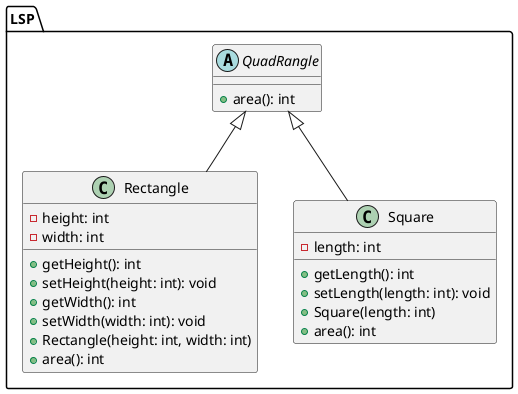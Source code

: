 @startuml
package LSP {
abstract class QuadRangle {
  + area(): int
}

class Rectangle {
  - height: int
  - width: int
  + getHeight(): int
  + setHeight(height: int): void
  + getWidth(): int
  + setWidth(width: int): void
  + Rectangle(height: int, width: int)
  + area(): int
}

class Square {
  - length: int
  + getLength(): int
  + setLength(length: int): void
  + Square(length: int)
  + area(): int
}

QuadRangle <|-- Rectangle
QuadRangle <|-- Square
}
@enduml
